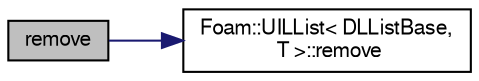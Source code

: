 digraph "remove"
{
  bgcolor="transparent";
  edge [fontname="FreeSans",fontsize="10",labelfontname="FreeSans",labelfontsize="10"];
  node [fontname="FreeSans",fontsize="10",shape=record];
  rankdir="LR";
  Node1 [label="remove",height=0.2,width=0.4,color="black", fillcolor="grey75", style="filled" fontcolor="black"];
  Node1 -> Node2 [color="midnightblue",fontsize="10",style="solid",fontname="FreeSans"];
  Node2 [label="Foam::UILList\< DLListBase,\l T \>::remove",height=0.2,width=0.4,color="black",URL="$a02656.html#ab57d71e44e9c9642fe901f1b761e827f",tooltip="Remove and return element. "];
}
